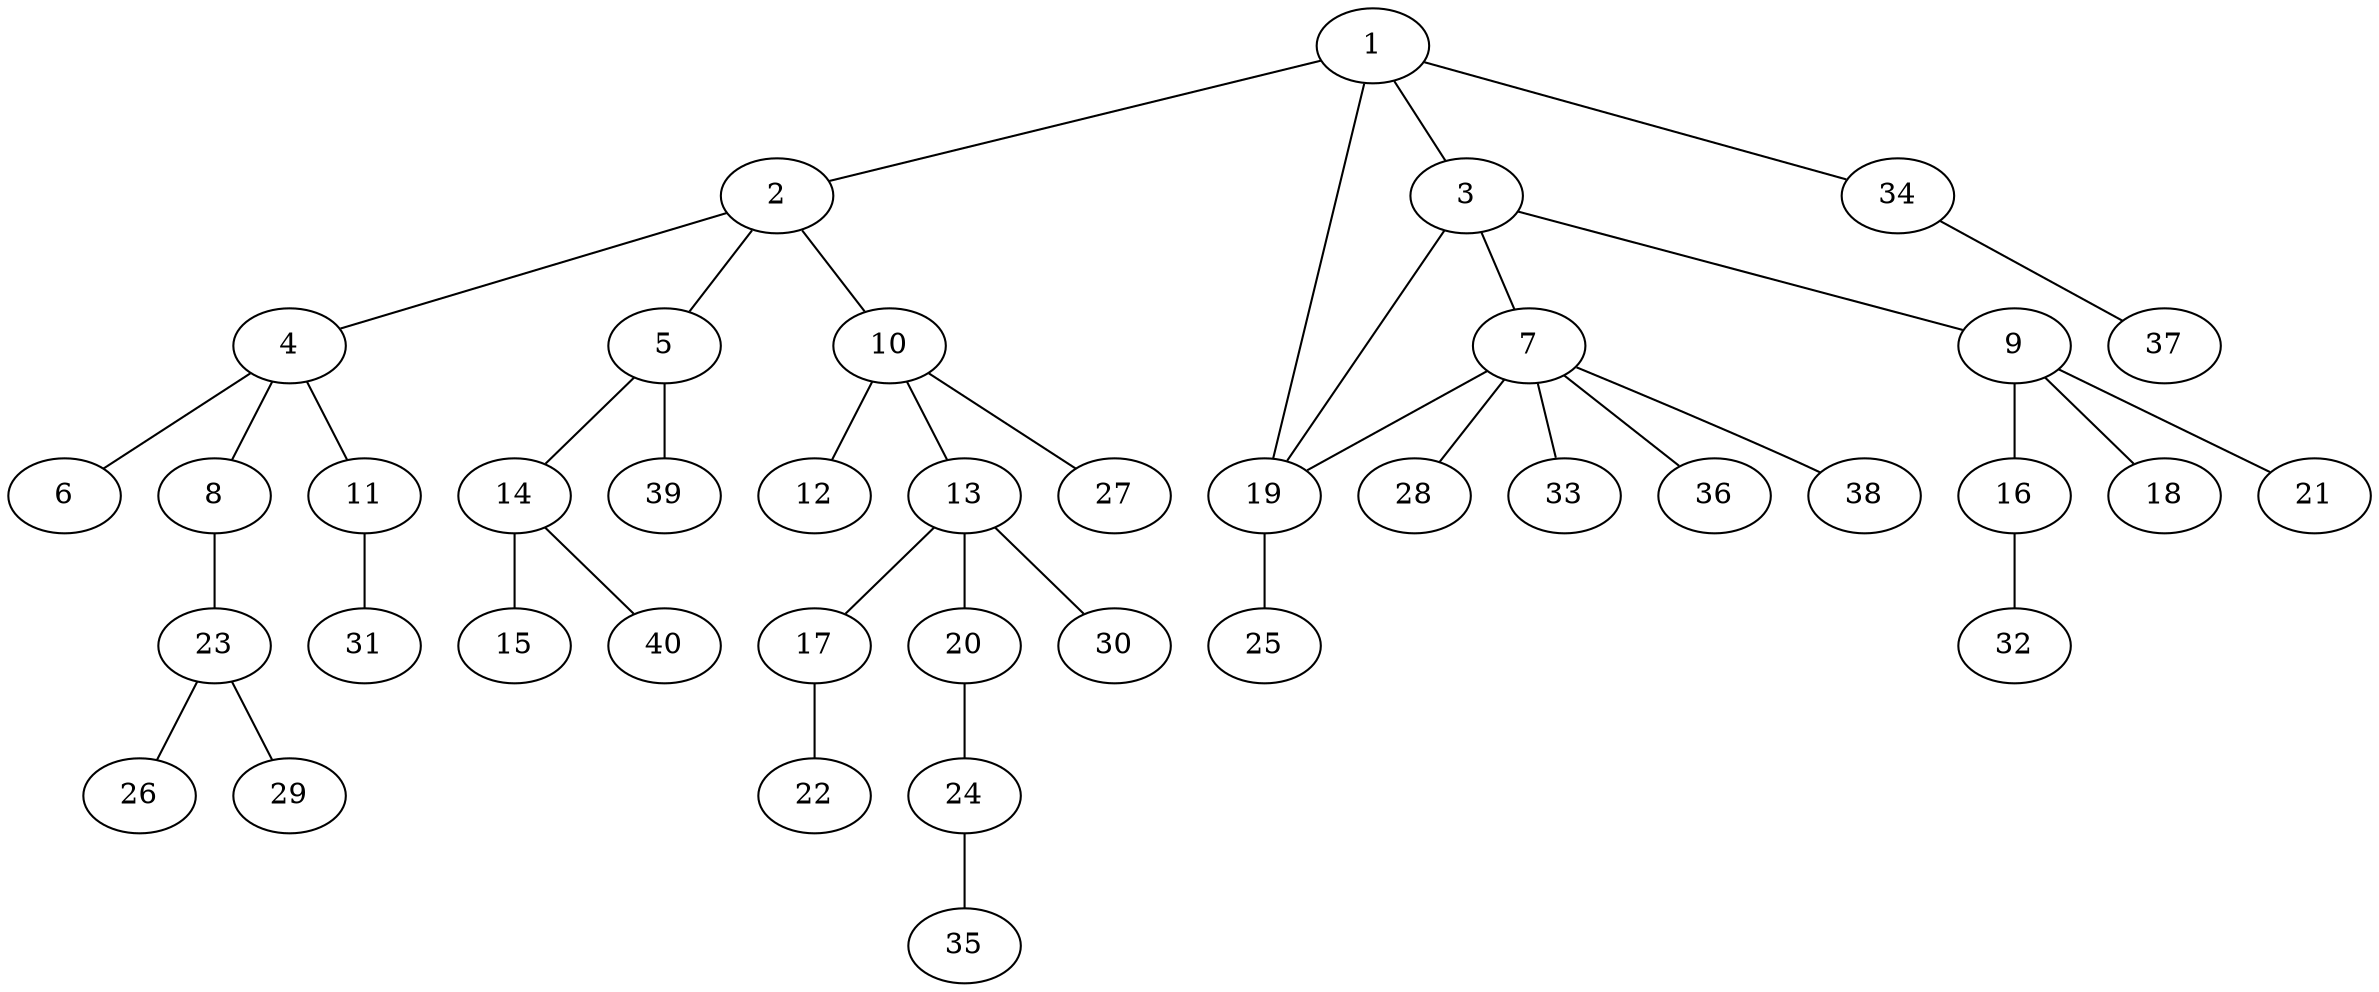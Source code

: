 graph graphname {1--2
1--3
1--19
1--34
2--4
2--5
2--10
3--7
3--9
3--19
4--6
4--8
4--11
5--14
5--39
7--19
7--28
7--33
7--36
7--38
8--23
9--16
9--18
9--21
10--12
10--13
10--27
11--31
13--17
13--20
13--30
14--15
14--40
16--32
17--22
19--25
20--24
23--26
23--29
24--35
34--37
}